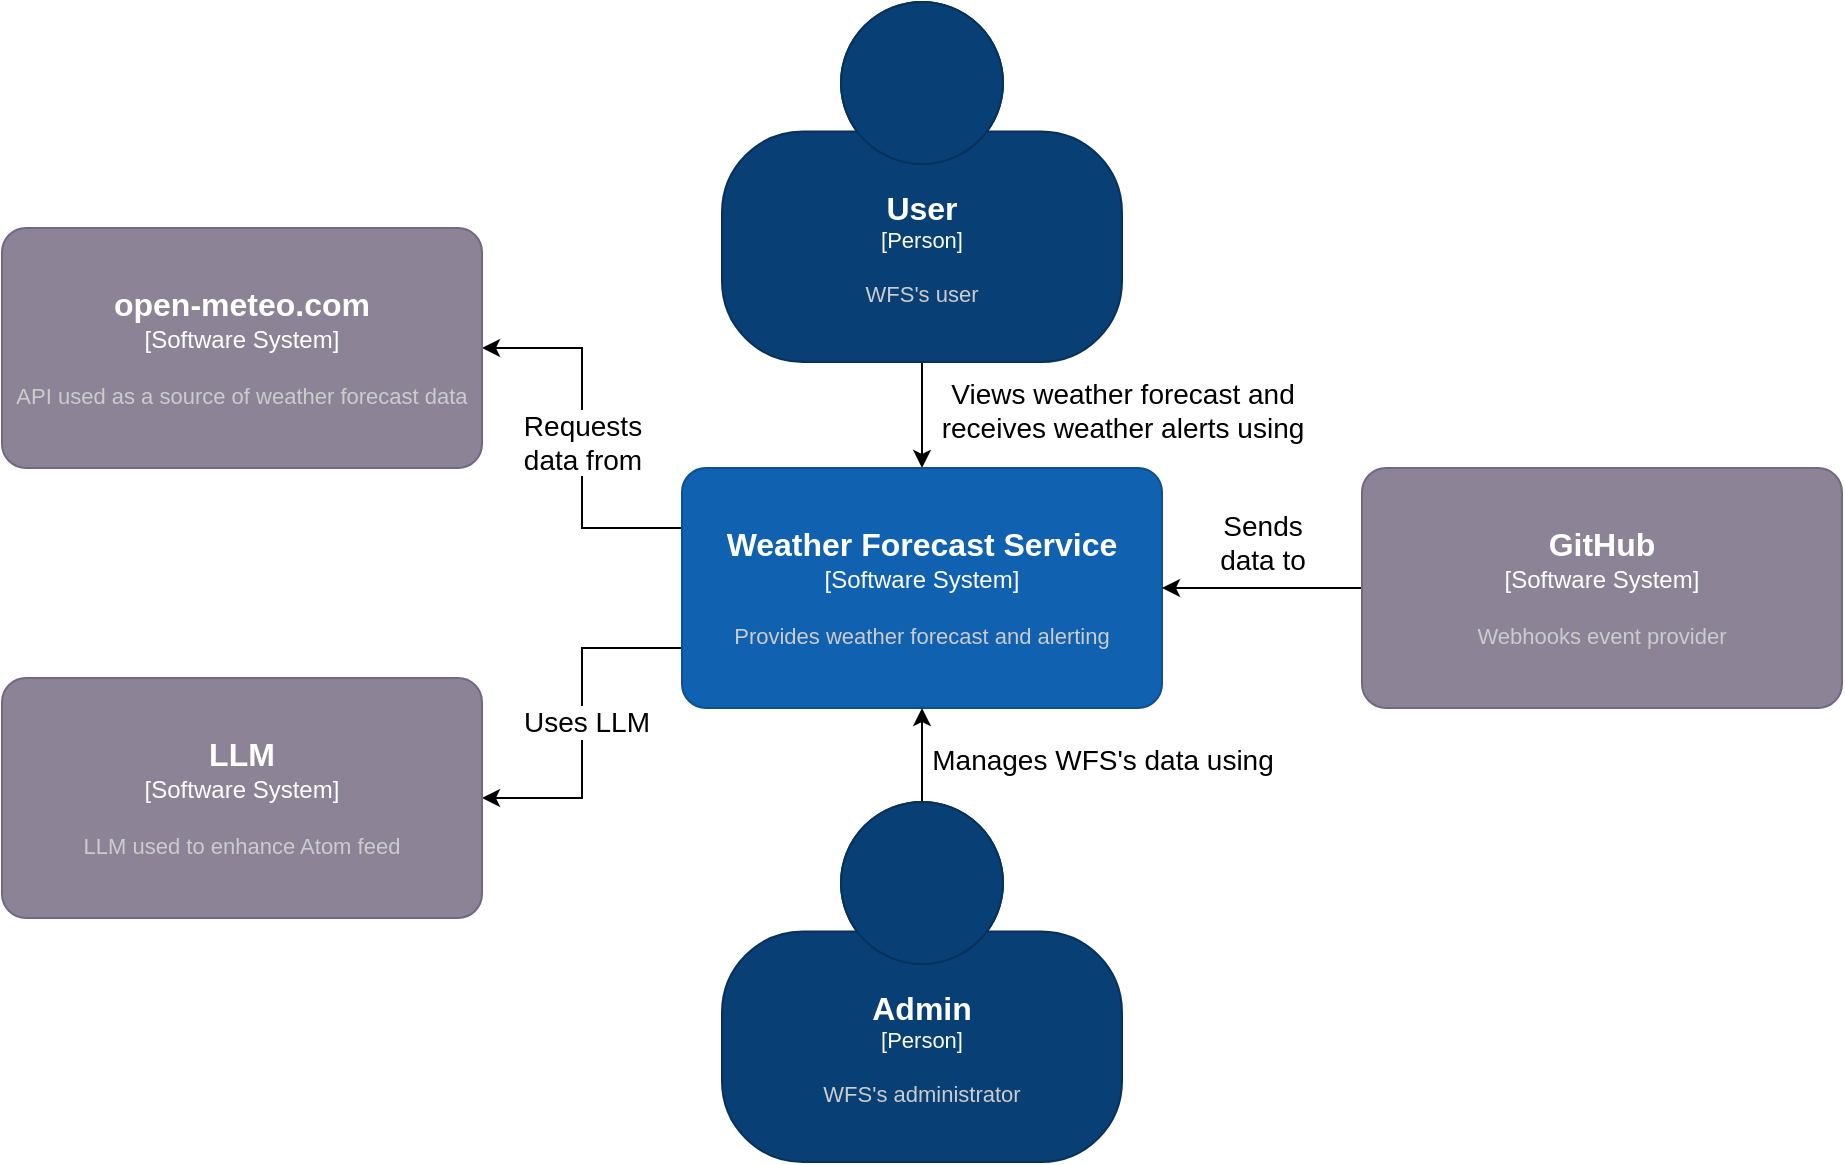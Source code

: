 <mxfile version="26.1.1">
  <diagram name="Page-1" id="R5yNDbyr_Ch2qi75DaDR">
    <mxGraphModel grid="1" page="1" gridSize="10" guides="1" tooltips="1" connect="1" arrows="1" fold="1" pageScale="1" pageWidth="850" pageHeight="1100" math="0" shadow="0">
      <root>
        <mxCell id="0" />
        <mxCell id="1" parent="0" />
        <mxCell id="7JiPWYs2Bry7X49Nv-Sb-3" style="edgeStyle=orthogonalEdgeStyle;rounded=0;orthogonalLoop=1;jettySize=auto;html=1;exitX=0.5;exitY=1;exitDx=0;exitDy=0;exitPerimeter=0;entryX=0.5;entryY=0;entryDx=0;entryDy=0;entryPerimeter=0;" edge="1" parent="1" source="7JiPWYs2Bry7X49Nv-Sb-1" target="7JiPWYs2Bry7X49Nv-Sb-2">
          <mxGeometry relative="1" as="geometry" />
        </mxCell>
        <mxCell id="7JiPWYs2Bry7X49Nv-Sb-4" value="&lt;div align=&quot;center&quot;&gt;&lt;font style=&quot;font-size: 14px;&quot;&gt;Views weather forecast and&lt;/font&gt;&lt;br&gt;&lt;font style=&quot;font-size: 14px;&quot;&gt;receives weather alerts using&lt;/font&gt;&lt;/div&gt;" style="edgeLabel;html=1;align=center;verticalAlign=middle;resizable=0;points=[];" vertex="1" connectable="0" parent="7JiPWYs2Bry7X49Nv-Sb-3">
          <mxGeometry x="-0.109" y="2" relative="1" as="geometry">
            <mxPoint x="98" as="offset" />
          </mxGeometry>
        </mxCell>
        <object placeholders="1" c4Name="User" c4Type="Person" c4Description="WFS&#39;s user" label="&lt;font style=&quot;font-size: 16px&quot;&gt;&lt;b&gt;%c4Name%&lt;/b&gt;&lt;/font&gt;&lt;div&gt;[%c4Type%]&lt;/div&gt;&lt;br&gt;&lt;div&gt;&lt;font style=&quot;font-size: 11px&quot;&gt;&lt;font color=&quot;#cccccc&quot;&gt;%c4Description%&lt;/font&gt;&lt;/div&gt;" id="7JiPWYs2Bry7X49Nv-Sb-1">
          <mxCell style="html=1;fontSize=11;dashed=0;whiteSpace=wrap;fillColor=#083F75;strokeColor=#06315C;fontColor=#ffffff;shape=mxgraph.c4.person2;align=center;metaEdit=1;points=[[0.5,0,0],[1,0.5,0],[1,0.75,0],[0.75,1,0],[0.5,1,0],[0.25,1,0],[0,0.75,0],[0,0.5,0]];resizable=0;" vertex="1" parent="1">
            <mxGeometry x="360" y="260" width="200" height="180" as="geometry" />
          </mxCell>
        </object>
        <mxCell id="MRZzih13sJ2JltZ7rLBT-6" style="edgeStyle=orthogonalEdgeStyle;rounded=0;orthogonalLoop=1;jettySize=auto;html=1;exitX=0;exitY=0.25;exitDx=0;exitDy=0;exitPerimeter=0;entryX=1;entryY=0.5;entryDx=0;entryDy=0;entryPerimeter=0;" edge="1" parent="1" source="7JiPWYs2Bry7X49Nv-Sb-2" target="MRZzih13sJ2JltZ7rLBT-5">
          <mxGeometry relative="1" as="geometry" />
        </mxCell>
        <mxCell id="MRZzih13sJ2JltZ7rLBT-7" value="&lt;div&gt;&lt;font style=&quot;font-size: 14px;&quot;&gt;Requests&lt;/font&gt;&lt;/div&gt;&lt;div&gt;&lt;font style=&quot;font-size: 14px;&quot;&gt;data from&lt;/font&gt;&lt;/div&gt;" style="edgeLabel;html=1;align=center;verticalAlign=middle;resizable=0;points=[];" connectable="0" vertex="1" parent="MRZzih13sJ2JltZ7rLBT-6">
          <mxGeometry x="0.011" y="-2" relative="1" as="geometry">
            <mxPoint x="-2" y="3" as="offset" />
          </mxGeometry>
        </mxCell>
        <mxCell id="PF4jnmZuFeVv_MmmVm1l-2" style="edgeStyle=orthogonalEdgeStyle;rounded=0;orthogonalLoop=1;jettySize=auto;html=1;exitX=0;exitY=0.75;exitDx=0;exitDy=0;exitPerimeter=0;" edge="1" parent="1" source="7JiPWYs2Bry7X49Nv-Sb-2" target="PF4jnmZuFeVv_MmmVm1l-1">
          <mxGeometry relative="1" as="geometry" />
        </mxCell>
        <mxCell id="PF4jnmZuFeVv_MmmVm1l-3" value="&lt;div&gt;&lt;font style=&quot;font-size: 14px;&quot;&gt;Uses LLM&lt;br&gt;&lt;/font&gt;&lt;/div&gt;" style="edgeLabel;html=1;align=center;verticalAlign=middle;resizable=0;points=[];" connectable="0" vertex="1" parent="PF4jnmZuFeVv_MmmVm1l-2">
          <mxGeometry x="-0.249" y="2" relative="1" as="geometry">
            <mxPoint y="21" as="offset" />
          </mxGeometry>
        </mxCell>
        <object placeholders="1" c4Name="Weather Forecast Service" c4Type="Software System" c4Description="Provides weather forecast and alerting" label="&lt;font style=&quot;font-size: 16px&quot;&gt;&lt;b&gt;%c4Name%&lt;/b&gt;&lt;/font&gt;&lt;div&gt;[%c4Type%]&lt;/div&gt;&lt;br&gt;&lt;div&gt;&lt;font style=&quot;font-size: 11px&quot;&gt;&lt;font color=&quot;#cccccc&quot;&gt;%c4Description%&lt;/font&gt;&lt;/div&gt;" id="7JiPWYs2Bry7X49Nv-Sb-2">
          <mxCell style="rounded=1;whiteSpace=wrap;html=1;labelBackgroundColor=none;fillColor=#1061B0;fontColor=#ffffff;align=center;arcSize=10;strokeColor=#0D5091;metaEdit=1;resizable=0;points=[[0.25,0,0],[0.5,0,0],[0.75,0,0],[1,0.25,0],[1,0.5,0],[1,0.75,0],[0.75,1,0],[0.5,1,0],[0.25,1,0],[0,0.75,0],[0,0.5,0],[0,0.25,0]];" vertex="1" parent="1">
            <mxGeometry x="340" y="493" width="240" height="120" as="geometry" />
          </mxCell>
        </object>
        <mxCell id="7JiPWYs2Bry7X49Nv-Sb-6" style="edgeStyle=orthogonalEdgeStyle;rounded=0;orthogonalLoop=1;jettySize=auto;html=1;exitX=0.5;exitY=0;exitDx=0;exitDy=0;exitPerimeter=0;entryX=0.5;entryY=1;entryDx=0;entryDy=0;entryPerimeter=0;" edge="1" parent="1" source="7JiPWYs2Bry7X49Nv-Sb-5" target="7JiPWYs2Bry7X49Nv-Sb-2">
          <mxGeometry relative="1" as="geometry">
            <mxPoint x="469.52" y="647" as="sourcePoint" />
            <mxPoint x="470" y="620" as="targetPoint" />
          </mxGeometry>
        </mxCell>
        <mxCell id="7JiPWYs2Bry7X49Nv-Sb-7" value="&lt;font style=&quot;font-size: 14px;&quot;&gt;Manages WFS&#39;s data using&lt;/font&gt;" style="edgeLabel;html=1;align=center;verticalAlign=middle;resizable=0;points=[];" vertex="1" connectable="0" parent="7JiPWYs2Bry7X49Nv-Sb-6">
          <mxGeometry x="-0.035" y="-1" relative="1" as="geometry">
            <mxPoint x="89" y="1" as="offset" />
          </mxGeometry>
        </mxCell>
        <object placeholders="1" c4Name="Admin" c4Type="Person" c4Description="WFS&#39;s administrator" label="&lt;font style=&quot;font-size: 16px&quot;&gt;&lt;b&gt;%c4Name%&lt;/b&gt;&lt;/font&gt;&lt;div&gt;[%c4Type%]&lt;/div&gt;&lt;br&gt;&lt;div&gt;&lt;font style=&quot;font-size: 11px&quot;&gt;&lt;font color=&quot;#cccccc&quot;&gt;%c4Description%&lt;/font&gt;&lt;/div&gt;" id="7JiPWYs2Bry7X49Nv-Sb-5">
          <mxCell style="html=1;fontSize=11;dashed=0;whiteSpace=wrap;fillColor=#083F75;strokeColor=#06315C;fontColor=#ffffff;shape=mxgraph.c4.person2;align=center;metaEdit=1;points=[[0.5,0,0],[1,0.5,0],[1,0.75,0],[0.75,1,0],[0.5,1,0],[0.25,1,0],[0,0.75,0],[0,0.5,0]];resizable=0;" vertex="1" parent="1">
            <mxGeometry x="360" y="660" width="200" height="180" as="geometry" />
          </mxCell>
        </object>
        <mxCell id="MRZzih13sJ2JltZ7rLBT-2" style="edgeStyle=orthogonalEdgeStyle;rounded=0;orthogonalLoop=1;jettySize=auto;html=1;exitX=0;exitY=0.5;exitDx=0;exitDy=0;exitPerimeter=0;" edge="1" parent="1" source="YUWC2Bn3d5Wg0OrJHTlK-2" target="7JiPWYs2Bry7X49Nv-Sb-2">
          <mxGeometry relative="1" as="geometry">
            <mxPoint x="690" y="553" as="sourcePoint" />
          </mxGeometry>
        </mxCell>
        <mxCell id="MRZzih13sJ2JltZ7rLBT-3" value="&lt;div&gt;&lt;font style=&quot;font-size: 14px;&quot;&gt;Sends&lt;/font&gt;&lt;/div&gt;&lt;div&gt;&lt;font style=&quot;font-size: 14px;&quot;&gt;data to&lt;/font&gt;&lt;/div&gt;" style="edgeLabel;html=1;align=center;verticalAlign=middle;resizable=0;points=[];" connectable="0" vertex="1" parent="MRZzih13sJ2JltZ7rLBT-2">
          <mxGeometry x="-0.004" relative="1" as="geometry">
            <mxPoint y="-23" as="offset" />
          </mxGeometry>
        </mxCell>
        <object placeholders="1" c4Name="open-meteo.com" c4Type="Software System" c4Description="API used as a source of weather forecast data" label="&lt;font style=&quot;font-size: 16px&quot;&gt;&lt;b&gt;%c4Name%&lt;/b&gt;&lt;/font&gt;&lt;div&gt;[%c4Type%]&lt;/div&gt;&lt;br&gt;&lt;div&gt;&lt;font style=&quot;font-size: 11px&quot;&gt;&lt;font color=&quot;#cccccc&quot;&gt;%c4Description%&lt;/font&gt;&lt;/div&gt;" id="MRZzih13sJ2JltZ7rLBT-5">
          <mxCell style="rounded=1;whiteSpace=wrap;html=1;labelBackgroundColor=none;fillColor=#8C8496;fontColor=#ffffff;align=center;arcSize=10;strokeColor=#736782;metaEdit=1;resizable=0;points=[[0.25,0,0],[0.5,0,0],[0.75,0,0],[1,0.25,0],[1,0.5,0],[1,0.75,0],[0.75,1,0],[0.5,1,0],[0.25,1,0],[0,0.75,0],[0,0.5,0],[0,0.25,0]];" vertex="1" parent="1">
            <mxGeometry y="373" width="240" height="120" as="geometry" />
          </mxCell>
        </object>
        <object placeholders="1" c4Name="LLM" c4Type="Software System" c4Description="LLM used to enhance Atom feed" label="&lt;font style=&quot;font-size: 16px&quot;&gt;&lt;b&gt;%c4Name%&lt;/b&gt;&lt;/font&gt;&lt;div&gt;[%c4Type%]&lt;/div&gt;&lt;br&gt;&lt;div&gt;&lt;font style=&quot;font-size: 11px&quot;&gt;&lt;font color=&quot;#cccccc&quot;&gt;%c4Description%&lt;/font&gt;&lt;/div&gt;" id="PF4jnmZuFeVv_MmmVm1l-1">
          <mxCell style="rounded=1;whiteSpace=wrap;html=1;labelBackgroundColor=none;fillColor=#8C8496;fontColor=#ffffff;align=center;arcSize=10;strokeColor=#736782;metaEdit=1;resizable=0;points=[[0.25,0,0],[0.5,0,0],[0.75,0,0],[1,0.25,0],[1,0.5,0],[1,0.75,0],[0.75,1,0],[0.5,1,0],[0.25,1,0],[0,0.75,0],[0,0.5,0],[0,0.25,0]];" vertex="1" parent="1">
            <mxGeometry y="598" width="240" height="120" as="geometry" />
          </mxCell>
        </object>
        <object placeholders="1" c4Name="GitHub" c4Type="Software System" c4Description="Webhooks event provider" label="&lt;font style=&quot;font-size: 16px&quot;&gt;&lt;b&gt;%c4Name%&lt;/b&gt;&lt;/font&gt;&lt;div&gt;[%c4Type%]&lt;/div&gt;&lt;br&gt;&lt;div&gt;&lt;font style=&quot;font-size: 11px&quot;&gt;&lt;font color=&quot;#cccccc&quot;&gt;%c4Description%&lt;/font&gt;&lt;/div&gt;" id="YUWC2Bn3d5Wg0OrJHTlK-2">
          <mxCell style="rounded=1;whiteSpace=wrap;html=1;labelBackgroundColor=none;fillColor=#8C8496;fontColor=#ffffff;align=center;arcSize=10;strokeColor=#736782;metaEdit=1;resizable=0;points=[[0.25,0,0],[0.5,0,0],[0.75,0,0],[1,0.25,0],[1,0.5,0],[1,0.75,0],[0.75,1,0],[0.5,1,0],[0.25,1,0],[0,0.75,0],[0,0.5,0],[0,0.25,0]];" vertex="1" parent="1">
            <mxGeometry x="680" y="493" width="240" height="120" as="geometry" />
          </mxCell>
        </object>
      </root>
    </mxGraphModel>
  </diagram>
</mxfile>
